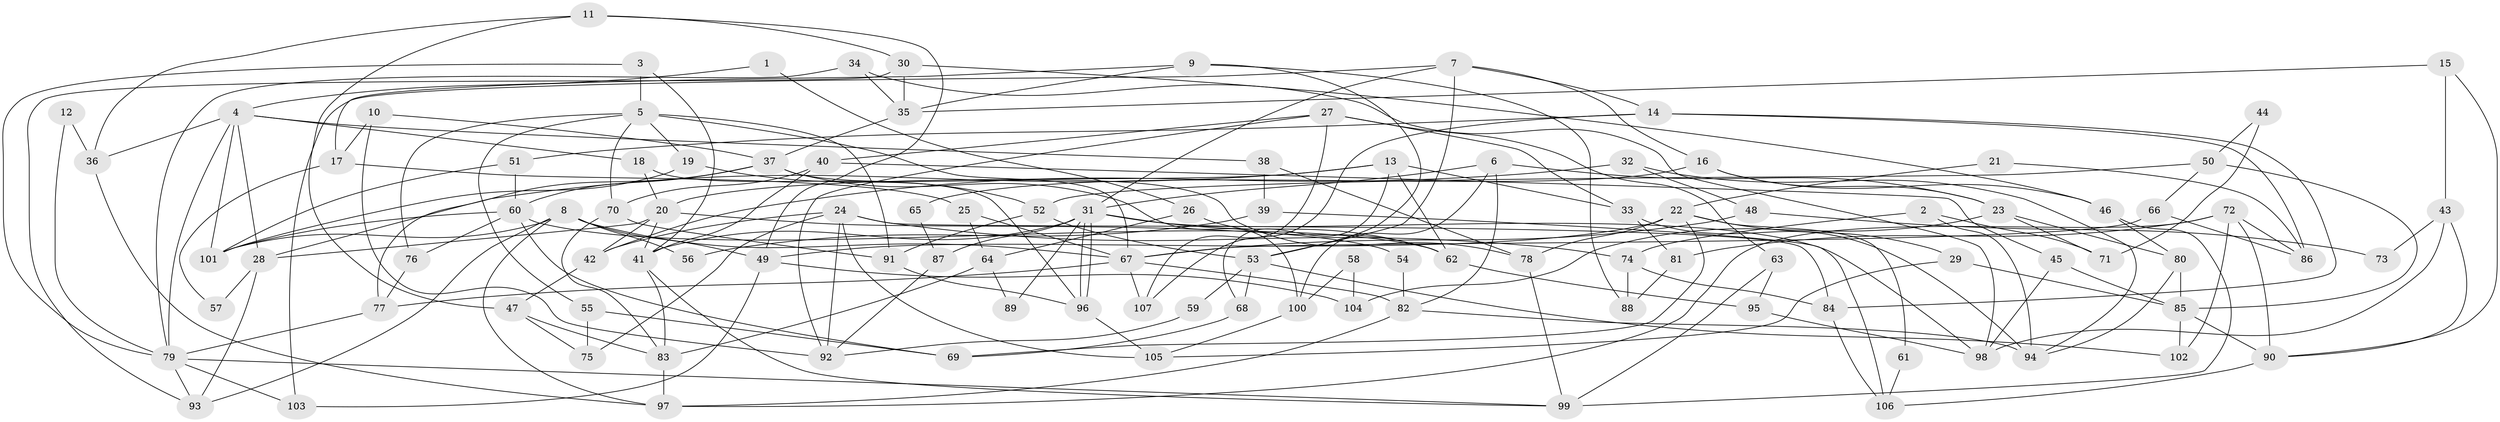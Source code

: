 // coarse degree distribution, {8: 0.046153846153846156, 4: 0.24615384615384617, 7: 0.09230769230769231, 3: 0.15384615384615385, 5: 0.15384615384615385, 2: 0.046153846153846156, 6: 0.2, 11: 0.03076923076923077, 9: 0.03076923076923077}
// Generated by graph-tools (version 1.1) at 2025/37/03/04/25 23:37:10]
// undirected, 107 vertices, 214 edges
graph export_dot {
  node [color=gray90,style=filled];
  1;
  2;
  3;
  4;
  5;
  6;
  7;
  8;
  9;
  10;
  11;
  12;
  13;
  14;
  15;
  16;
  17;
  18;
  19;
  20;
  21;
  22;
  23;
  24;
  25;
  26;
  27;
  28;
  29;
  30;
  31;
  32;
  33;
  34;
  35;
  36;
  37;
  38;
  39;
  40;
  41;
  42;
  43;
  44;
  45;
  46;
  47;
  48;
  49;
  50;
  51;
  52;
  53;
  54;
  55;
  56;
  57;
  58;
  59;
  60;
  61;
  62;
  63;
  64;
  65;
  66;
  67;
  68;
  69;
  70;
  71;
  72;
  73;
  74;
  75;
  76;
  77;
  78;
  79;
  80;
  81;
  82;
  83;
  84;
  85;
  86;
  87;
  88;
  89;
  90;
  91;
  92;
  93;
  94;
  95;
  96;
  97;
  98;
  99;
  100;
  101;
  102;
  103;
  104;
  105;
  106;
  107;
  1 -- 4;
  1 -- 26;
  2 -- 94;
  2 -- 74;
  2 -- 71;
  3 -- 41;
  3 -- 79;
  3 -- 5;
  4 -- 79;
  4 -- 28;
  4 -- 18;
  4 -- 36;
  4 -- 38;
  4 -- 101;
  5 -- 67;
  5 -- 19;
  5 -- 55;
  5 -- 70;
  5 -- 76;
  5 -- 91;
  6 -- 31;
  6 -- 82;
  6 -- 23;
  6 -- 100;
  7 -- 31;
  7 -- 53;
  7 -- 14;
  7 -- 16;
  7 -- 103;
  8 -- 101;
  8 -- 93;
  8 -- 49;
  8 -- 56;
  8 -- 67;
  8 -- 97;
  9 -- 88;
  9 -- 35;
  9 -- 17;
  9 -- 53;
  10 -- 92;
  10 -- 37;
  10 -- 17;
  11 -- 30;
  11 -- 36;
  11 -- 47;
  11 -- 49;
  12 -- 36;
  12 -- 79;
  13 -- 62;
  13 -- 28;
  13 -- 20;
  13 -- 33;
  13 -- 68;
  14 -- 51;
  14 -- 84;
  14 -- 86;
  14 -- 107;
  15 -- 35;
  15 -- 90;
  15 -- 43;
  16 -- 46;
  16 -- 23;
  16 -- 65;
  17 -- 25;
  17 -- 57;
  18 -- 96;
  18 -- 20;
  19 -- 101;
  19 -- 52;
  20 -- 28;
  20 -- 41;
  20 -- 42;
  20 -- 54;
  21 -- 22;
  21 -- 86;
  22 -- 49;
  22 -- 69;
  22 -- 29;
  22 -- 61;
  22 -- 78;
  23 -- 71;
  23 -- 80;
  23 -- 104;
  24 -- 42;
  24 -- 75;
  24 -- 74;
  24 -- 84;
  24 -- 92;
  24 -- 105;
  25 -- 67;
  25 -- 64;
  26 -- 64;
  26 -- 62;
  27 -- 40;
  27 -- 107;
  27 -- 33;
  27 -- 63;
  27 -- 92;
  28 -- 93;
  28 -- 57;
  29 -- 105;
  29 -- 85;
  30 -- 46;
  30 -- 35;
  30 -- 93;
  31 -- 41;
  31 -- 96;
  31 -- 96;
  31 -- 62;
  31 -- 87;
  31 -- 89;
  31 -- 98;
  32 -- 42;
  32 -- 94;
  32 -- 48;
  33 -- 81;
  33 -- 94;
  34 -- 79;
  34 -- 98;
  34 -- 35;
  35 -- 37;
  36 -- 97;
  37 -- 100;
  37 -- 77;
  37 -- 60;
  37 -- 78;
  38 -- 78;
  38 -- 39;
  39 -- 106;
  39 -- 56;
  40 -- 45;
  40 -- 70;
  40 -- 41;
  41 -- 83;
  41 -- 99;
  42 -- 47;
  43 -- 98;
  43 -- 73;
  43 -- 90;
  44 -- 71;
  44 -- 50;
  45 -- 98;
  45 -- 85;
  46 -- 99;
  46 -- 80;
  47 -- 83;
  47 -- 75;
  48 -- 67;
  48 -- 73;
  49 -- 103;
  49 -- 104;
  50 -- 85;
  50 -- 52;
  50 -- 66;
  51 -- 101;
  51 -- 60;
  52 -- 91;
  52 -- 53;
  53 -- 59;
  53 -- 68;
  53 -- 102;
  54 -- 82;
  55 -- 69;
  55 -- 75;
  58 -- 104;
  58 -- 100;
  59 -- 92;
  60 -- 76;
  60 -- 62;
  60 -- 69;
  60 -- 101;
  61 -- 106;
  62 -- 95;
  63 -- 99;
  63 -- 95;
  64 -- 83;
  64 -- 89;
  65 -- 87;
  66 -- 86;
  66 -- 67;
  67 -- 77;
  67 -- 82;
  67 -- 107;
  68 -- 69;
  70 -- 83;
  70 -- 91;
  72 -- 97;
  72 -- 102;
  72 -- 81;
  72 -- 86;
  72 -- 90;
  74 -- 84;
  74 -- 88;
  76 -- 77;
  77 -- 79;
  78 -- 99;
  79 -- 99;
  79 -- 103;
  79 -- 93;
  80 -- 85;
  80 -- 94;
  81 -- 88;
  82 -- 94;
  82 -- 97;
  83 -- 97;
  84 -- 106;
  85 -- 90;
  85 -- 102;
  87 -- 92;
  90 -- 106;
  91 -- 96;
  95 -- 98;
  96 -- 105;
  100 -- 105;
}
